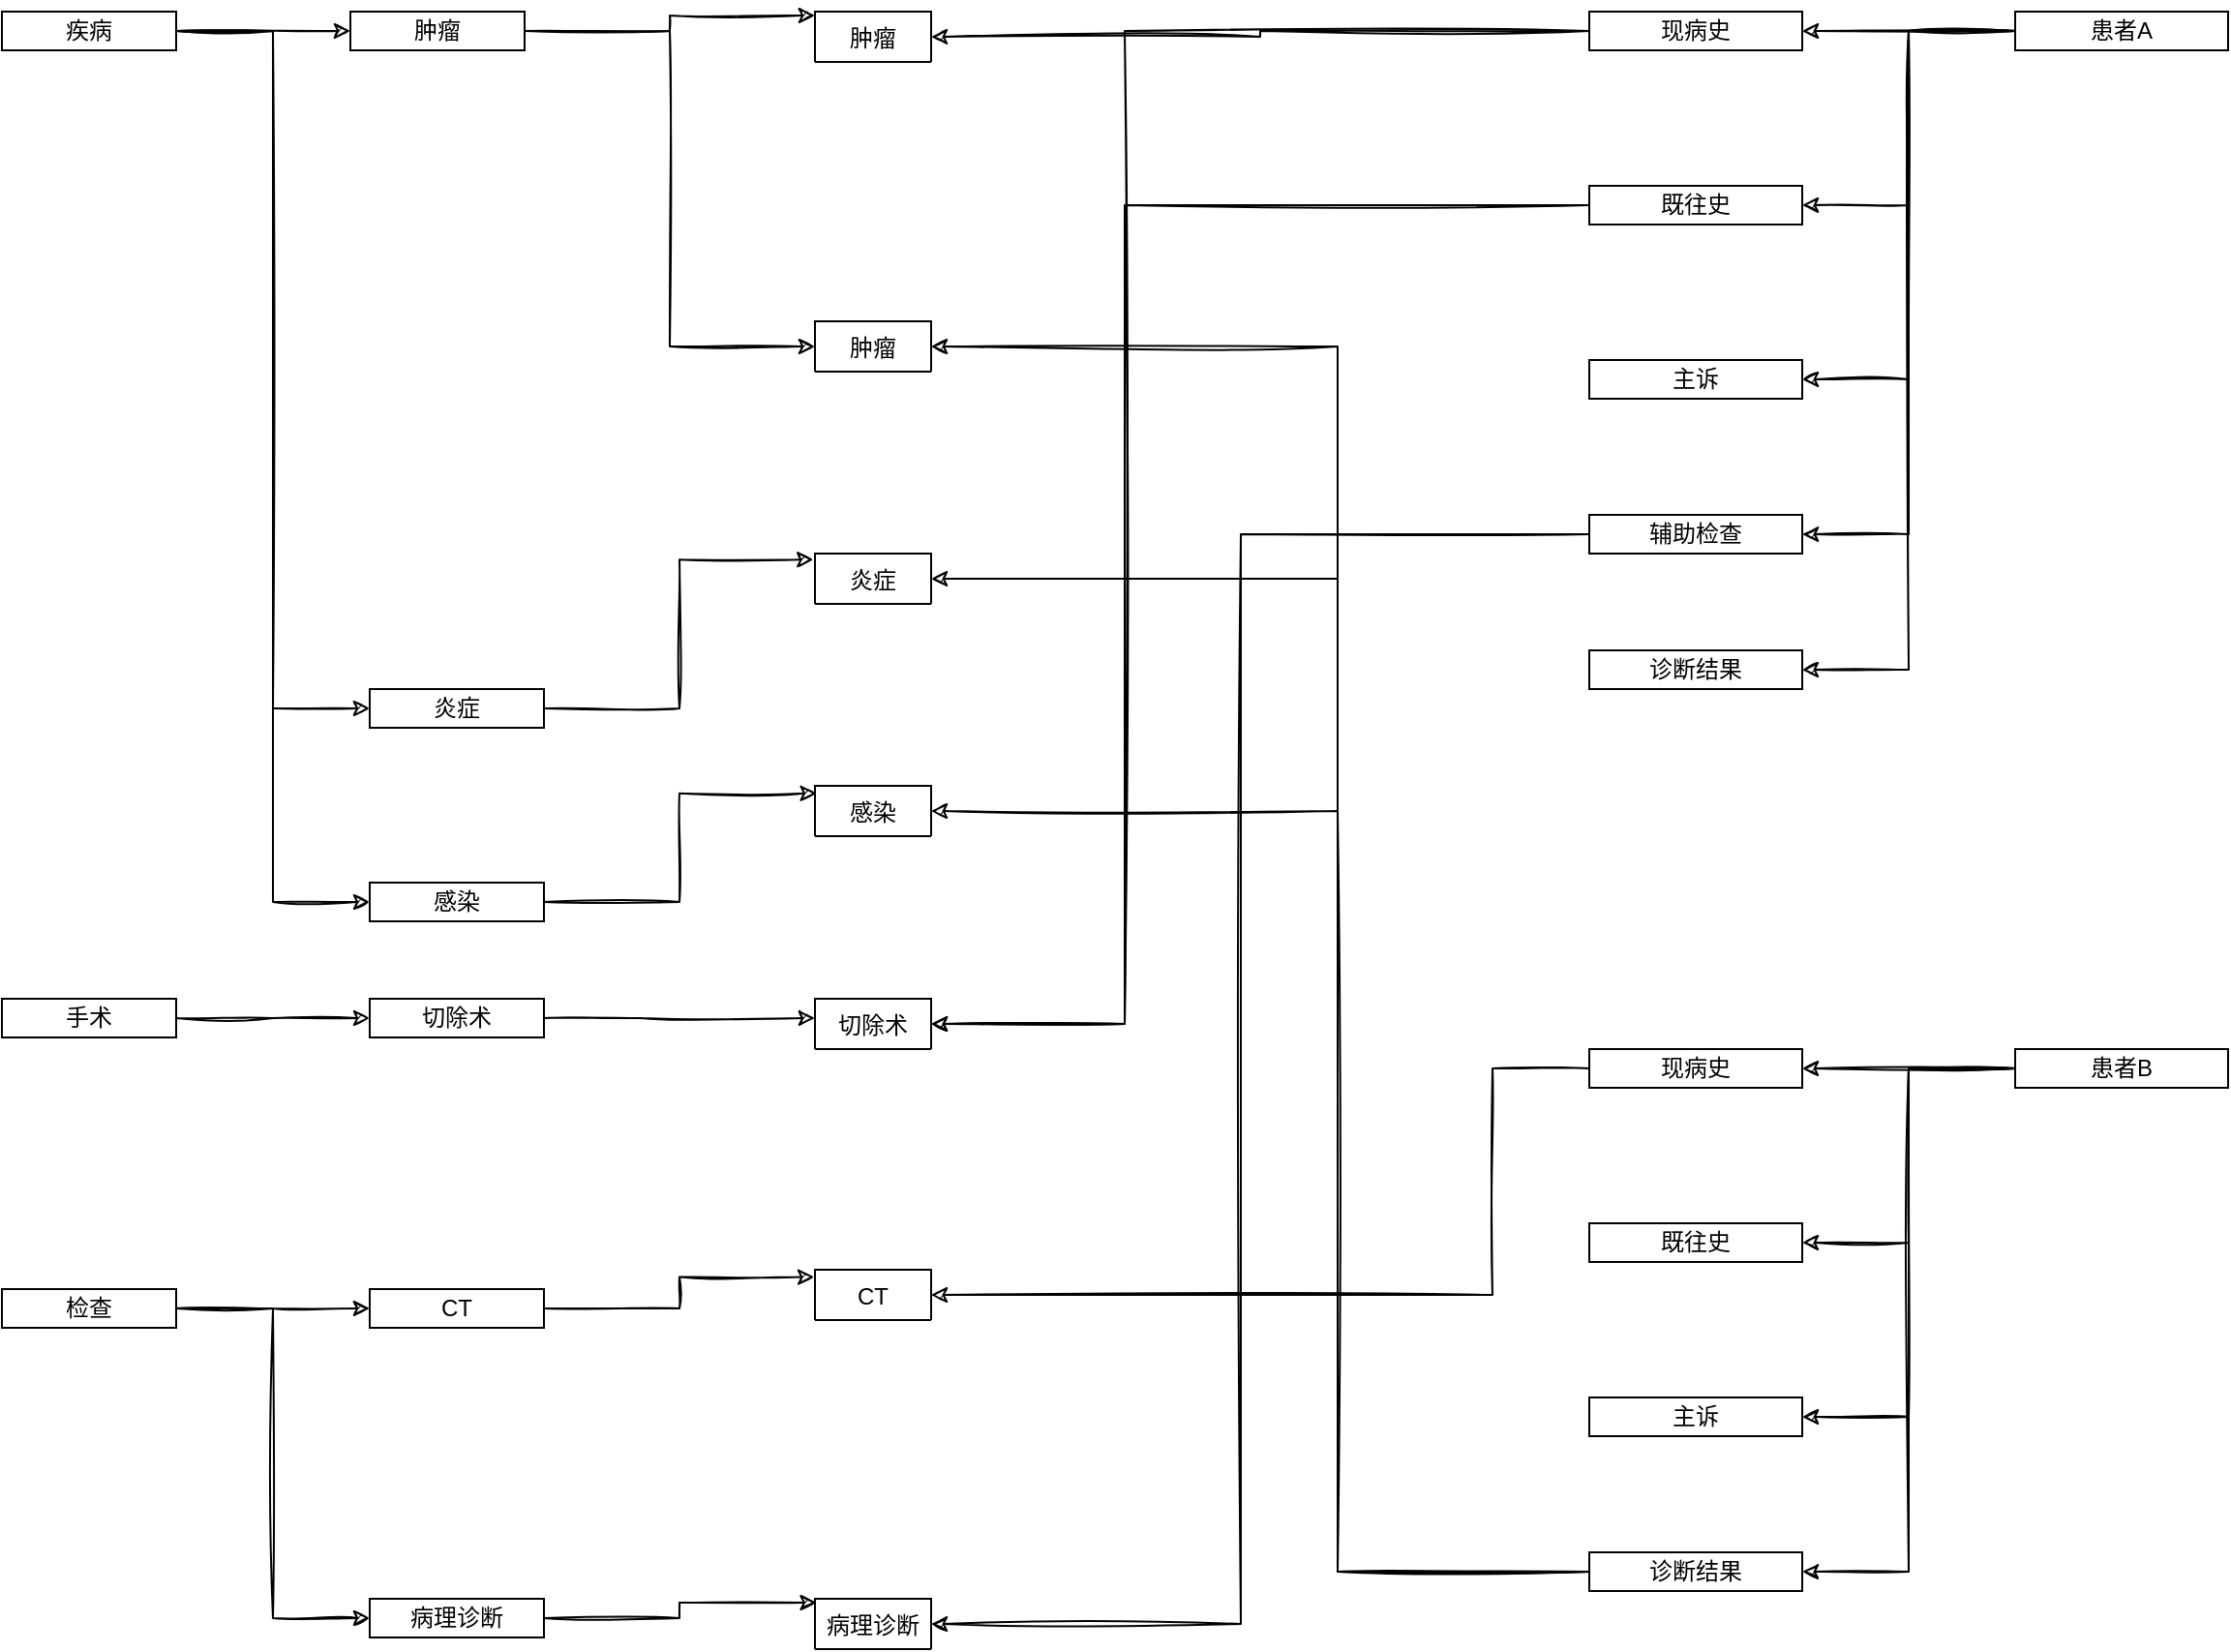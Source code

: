 <mxfile version="15.2.9" type="github">
  <diagram id="rdcxbeQPXJBi-1US10Wj" name="Page-1">
    <mxGraphModel dx="2031" dy="1007" grid="1" gridSize="10" guides="1" tooltips="1" connect="1" arrows="1" fold="1" page="1" pageScale="1" pageWidth="3300" pageHeight="4681" math="0" shadow="0">
      <root>
        <mxCell id="0" />
        <mxCell id="1" parent="0" />
        <mxCell id="RzvoCI_BBaKcWjOHwhh5-71" value="" style="edgeStyle=orthogonalEdgeStyle;rounded=0;sketch=1;orthogonalLoop=1;jettySize=auto;html=1;" edge="1" parent="1" source="RzvoCI_BBaKcWjOHwhh5-72" target="RzvoCI_BBaKcWjOHwhh5-73">
          <mxGeometry relative="1" as="geometry" />
        </mxCell>
        <mxCell id="RzvoCI_BBaKcWjOHwhh5-91" style="edgeStyle=orthogonalEdgeStyle;rounded=0;sketch=1;orthogonalLoop=1;jettySize=auto;html=1;entryX=0;entryY=0.5;entryDx=0;entryDy=0;" edge="1" parent="1" source="RzvoCI_BBaKcWjOHwhh5-72" target="RzvoCI_BBaKcWjOHwhh5-90">
          <mxGeometry relative="1" as="geometry" />
        </mxCell>
        <mxCell id="RzvoCI_BBaKcWjOHwhh5-99" style="edgeStyle=orthogonalEdgeStyle;rounded=0;sketch=1;orthogonalLoop=1;jettySize=auto;html=1;entryX=0;entryY=0.5;entryDx=0;entryDy=0;" edge="1" parent="1" source="RzvoCI_BBaKcWjOHwhh5-72" target="RzvoCI_BBaKcWjOHwhh5-95">
          <mxGeometry relative="1" as="geometry" />
        </mxCell>
        <mxCell id="RzvoCI_BBaKcWjOHwhh5-72" value="疾病" style="rounded=0;whiteSpace=wrap;html=1;" vertex="1" parent="1">
          <mxGeometry x="80" y="50" width="90" height="20" as="geometry" />
        </mxCell>
        <mxCell id="RzvoCI_BBaKcWjOHwhh5-87" style="edgeStyle=orthogonalEdgeStyle;rounded=0;sketch=1;orthogonalLoop=1;jettySize=auto;html=1;entryX=0;entryY=0.5;entryDx=0;entryDy=0;" edge="1" parent="1" source="RzvoCI_BBaKcWjOHwhh5-73" target="RzvoCI_BBaKcWjOHwhh5-85">
          <mxGeometry relative="1" as="geometry" />
        </mxCell>
        <mxCell id="RzvoCI_BBaKcWjOHwhh5-88" style="edgeStyle=orthogonalEdgeStyle;rounded=0;sketch=1;orthogonalLoop=1;jettySize=auto;html=1;entryX=0;entryY=0.077;entryDx=0;entryDy=0;entryPerimeter=0;" edge="1" parent="1" source="RzvoCI_BBaKcWjOHwhh5-73" target="RzvoCI_BBaKcWjOHwhh5-80">
          <mxGeometry relative="1" as="geometry" />
        </mxCell>
        <mxCell id="RzvoCI_BBaKcWjOHwhh5-73" value="肿瘤" style="rounded=0;whiteSpace=wrap;html=1;" vertex="1" parent="1">
          <mxGeometry x="260" y="50" width="90" height="20" as="geometry" />
        </mxCell>
        <mxCell id="RzvoCI_BBaKcWjOHwhh5-80" value="肿瘤" style="swimlane;fontStyle=0;childLayout=stackLayout;horizontal=1;startSize=26;horizontalStack=0;resizeParent=1;resizeParentMax=0;resizeLast=0;collapsible=1;marginBottom=0;" vertex="1" collapsed="1" parent="1">
          <mxGeometry x="500" y="50" width="60" height="26" as="geometry">
            <mxRectangle x="450" y="20" width="140" height="140" as="alternateBounds" />
          </mxGeometry>
        </mxCell>
        <mxCell id="RzvoCI_BBaKcWjOHwhh5-83" value="性质：恶性&#xa;部位：胰头&#xa;肿瘤最大径：3.2cm&#xa;时间：2020-12-10&#xa;状态：行胰十二指肠切&#xa;除术，手术顺利，术后&#xa;恢复良好。" style="text;strokeColor=none;fillColor=none;align=left;verticalAlign=top;spacingLeft=4;spacingRight=4;overflow=hidden;rotatable=0;points=[[0,0.5],[1,0.5]];portConstraint=eastwest;" vertex="1" parent="RzvoCI_BBaKcWjOHwhh5-80">
          <mxGeometry y="26" width="60" height="114" as="geometry" />
        </mxCell>
        <mxCell id="RzvoCI_BBaKcWjOHwhh5-85" value="肿瘤" style="swimlane;fontStyle=0;childLayout=stackLayout;horizontal=1;startSize=26;horizontalStack=0;resizeParent=1;resizeParentMax=0;resizeLast=0;collapsible=1;marginBottom=0;" vertex="1" collapsed="1" parent="1">
          <mxGeometry x="500" y="210" width="60" height="26" as="geometry">
            <mxRectangle x="450" y="180" width="140" height="100" as="alternateBounds" />
          </mxGeometry>
        </mxCell>
        <mxCell id="RzvoCI_BBaKcWjOHwhh5-86" value="性质：恶性&#xa;部位：胰头&#xa;时间：2021-01-11&#xa;状态：【空】" style="text;strokeColor=none;fillColor=none;align=left;verticalAlign=top;spacingLeft=4;spacingRight=4;overflow=hidden;rotatable=0;points=[[0,0.5],[1,0.5]];portConstraint=eastwest;" vertex="1" parent="RzvoCI_BBaKcWjOHwhh5-85">
          <mxGeometry y="26" width="60" height="74" as="geometry" />
        </mxCell>
        <mxCell id="RzvoCI_BBaKcWjOHwhh5-94" style="edgeStyle=orthogonalEdgeStyle;rounded=0;sketch=1;orthogonalLoop=1;jettySize=auto;html=1;entryX=-0.014;entryY=0.12;entryDx=0;entryDy=0;entryPerimeter=0;" edge="1" parent="1" source="RzvoCI_BBaKcWjOHwhh5-90" target="RzvoCI_BBaKcWjOHwhh5-92">
          <mxGeometry relative="1" as="geometry" />
        </mxCell>
        <mxCell id="RzvoCI_BBaKcWjOHwhh5-90" value="炎症" style="rounded=0;whiteSpace=wrap;html=1;" vertex="1" parent="1">
          <mxGeometry x="270" y="400" width="90" height="20" as="geometry" />
        </mxCell>
        <mxCell id="RzvoCI_BBaKcWjOHwhh5-92" value="炎症" style="swimlane;fontStyle=0;childLayout=stackLayout;horizontal=1;startSize=26;horizontalStack=0;resizeParent=1;resizeParentMax=0;resizeLast=0;collapsible=1;marginBottom=0;" vertex="1" collapsed="1" parent="1">
          <mxGeometry x="500" y="330" width="60" height="26" as="geometry">
            <mxRectangle x="450" y="300" width="140" height="100" as="alternateBounds" />
          </mxGeometry>
        </mxCell>
        <mxCell id="RzvoCI_BBaKcWjOHwhh5-93" value="部位：胆囊&#xa;伴随：胆囊结石&#xa;时间：2021-01-11&#xa;状态：【空】" style="text;strokeColor=none;fillColor=none;align=left;verticalAlign=top;spacingLeft=4;spacingRight=4;overflow=hidden;rotatable=0;points=[[0,0.5],[1,0.5]];portConstraint=eastwest;" vertex="1" parent="RzvoCI_BBaKcWjOHwhh5-92">
          <mxGeometry y="26" width="60" height="74" as="geometry" />
        </mxCell>
        <mxCell id="RzvoCI_BBaKcWjOHwhh5-100" style="edgeStyle=orthogonalEdgeStyle;rounded=0;sketch=1;orthogonalLoop=1;jettySize=auto;html=1;entryX=0.014;entryY=0.15;entryDx=0;entryDy=0;entryPerimeter=0;" edge="1" parent="1" source="RzvoCI_BBaKcWjOHwhh5-95" target="RzvoCI_BBaKcWjOHwhh5-97">
          <mxGeometry relative="1" as="geometry" />
        </mxCell>
        <mxCell id="RzvoCI_BBaKcWjOHwhh5-95" value="感染" style="rounded=0;whiteSpace=wrap;html=1;" vertex="1" parent="1">
          <mxGeometry x="270" y="500" width="90" height="20" as="geometry" />
        </mxCell>
        <mxCell id="RzvoCI_BBaKcWjOHwhh5-97" value="感染" style="swimlane;fontStyle=0;childLayout=stackLayout;horizontal=1;startSize=26;horizontalStack=0;resizeParent=1;resizeParentMax=0;resizeLast=0;collapsible=1;marginBottom=0;" vertex="1" collapsed="1" parent="1">
          <mxGeometry x="500" y="450" width="60" height="26" as="geometry">
            <mxRectangle x="450" y="420" width="140" height="80" as="alternateBounds" />
          </mxGeometry>
        </mxCell>
        <mxCell id="RzvoCI_BBaKcWjOHwhh5-98" value="部位：胆道&#xa;时间：2021-01-11&#xa;状态：【空】" style="text;strokeColor=none;fillColor=none;align=left;verticalAlign=top;spacingLeft=4;spacingRight=4;overflow=hidden;rotatable=0;points=[[0,0.5],[1,0.5]];portConstraint=eastwest;" vertex="1" parent="RzvoCI_BBaKcWjOHwhh5-97">
          <mxGeometry y="26" width="60" height="54" as="geometry" />
        </mxCell>
        <mxCell id="RzvoCI_BBaKcWjOHwhh5-102" style="edgeStyle=orthogonalEdgeStyle;rounded=0;sketch=1;orthogonalLoop=1;jettySize=auto;html=1;" edge="1" parent="1" source="RzvoCI_BBaKcWjOHwhh5-101">
          <mxGeometry relative="1" as="geometry">
            <mxPoint x="270" y="570" as="targetPoint" />
          </mxGeometry>
        </mxCell>
        <mxCell id="RzvoCI_BBaKcWjOHwhh5-101" value="手术" style="rounded=0;whiteSpace=wrap;html=1;" vertex="1" parent="1">
          <mxGeometry x="80" y="560" width="90" height="20" as="geometry" />
        </mxCell>
        <mxCell id="RzvoCI_BBaKcWjOHwhh5-104" style="edgeStyle=orthogonalEdgeStyle;rounded=0;sketch=1;orthogonalLoop=1;jettySize=auto;html=1;" edge="1" parent="1" source="RzvoCI_BBaKcWjOHwhh5-103">
          <mxGeometry relative="1" as="geometry">
            <mxPoint x="500" y="570" as="targetPoint" />
            <Array as="points">
              <mxPoint x="410" y="570" />
              <mxPoint x="410" y="570" />
            </Array>
          </mxGeometry>
        </mxCell>
        <mxCell id="RzvoCI_BBaKcWjOHwhh5-103" value="切除术" style="rounded=0;whiteSpace=wrap;html=1;" vertex="1" parent="1">
          <mxGeometry x="270" y="560" width="90" height="20" as="geometry" />
        </mxCell>
        <mxCell id="RzvoCI_BBaKcWjOHwhh5-105" value="切除术" style="swimlane;fontStyle=0;childLayout=stackLayout;horizontal=1;startSize=26;horizontalStack=0;resizeParent=1;resizeParentMax=0;resizeLast=0;collapsible=1;marginBottom=0;" vertex="1" collapsed="1" parent="1">
          <mxGeometry x="500" y="560" width="60" height="26" as="geometry">
            <mxRectangle x="450" y="530" width="140" height="100" as="alternateBounds" />
          </mxGeometry>
        </mxCell>
        <mxCell id="RzvoCI_BBaKcWjOHwhh5-106" value="部位：胰十二指肠&#xa;时间：2020-12-10&#xa;状态：手术顺利，术后&#xa;恢复良好。" style="text;strokeColor=none;fillColor=none;align=left;verticalAlign=top;spacingLeft=4;spacingRight=4;overflow=hidden;rotatable=0;points=[[0,0.5],[1,0.5]];portConstraint=eastwest;" vertex="1" parent="RzvoCI_BBaKcWjOHwhh5-105">
          <mxGeometry y="26" width="60" height="74" as="geometry" />
        </mxCell>
        <mxCell id="RzvoCI_BBaKcWjOHwhh5-108" style="edgeStyle=orthogonalEdgeStyle;rounded=0;sketch=1;orthogonalLoop=1;jettySize=auto;html=1;" edge="1" parent="1" source="RzvoCI_BBaKcWjOHwhh5-107">
          <mxGeometry relative="1" as="geometry">
            <mxPoint x="270" y="720" as="targetPoint" />
          </mxGeometry>
        </mxCell>
        <mxCell id="RzvoCI_BBaKcWjOHwhh5-119" style="edgeStyle=orthogonalEdgeStyle;rounded=0;sketch=1;orthogonalLoop=1;jettySize=auto;html=1;entryX=0;entryY=0.5;entryDx=0;entryDy=0;" edge="1" parent="1" source="RzvoCI_BBaKcWjOHwhh5-107" target="RzvoCI_BBaKcWjOHwhh5-117">
          <mxGeometry relative="1" as="geometry" />
        </mxCell>
        <mxCell id="RzvoCI_BBaKcWjOHwhh5-107" value="检查" style="rounded=0;whiteSpace=wrap;html=1;" vertex="1" parent="1">
          <mxGeometry x="80" y="710" width="90" height="20" as="geometry" />
        </mxCell>
        <mxCell id="RzvoCI_BBaKcWjOHwhh5-112" style="edgeStyle=orthogonalEdgeStyle;rounded=0;sketch=1;orthogonalLoop=1;jettySize=auto;html=1;entryX=-0.007;entryY=0.146;entryDx=0;entryDy=0;entryPerimeter=0;" edge="1" parent="1" source="RzvoCI_BBaKcWjOHwhh5-109" target="RzvoCI_BBaKcWjOHwhh5-110">
          <mxGeometry relative="1" as="geometry" />
        </mxCell>
        <mxCell id="RzvoCI_BBaKcWjOHwhh5-109" value="CT" style="rounded=0;whiteSpace=wrap;html=1;" vertex="1" parent="1">
          <mxGeometry x="270" y="710" width="90" height="20" as="geometry" />
        </mxCell>
        <mxCell id="RzvoCI_BBaKcWjOHwhh5-110" value="CT" style="swimlane;fontStyle=0;childLayout=stackLayout;horizontal=1;startSize=26;horizontalStack=0;resizeParent=1;resizeParentMax=0;resizeLast=0;collapsible=1;marginBottom=0;" vertex="1" collapsed="1" parent="1">
          <mxGeometry x="500" y="700" width="60" height="26" as="geometry">
            <mxRectangle x="450" y="670" width="140" height="130" as="alternateBounds" />
          </mxGeometry>
        </mxCell>
        <mxCell id="RzvoCI_BBaKcWjOHwhh5-111" value="部位：上腹部&#xa;增强：是&#xa;结果：胰头部占位，待&#xa;排伴肝内外胆管及主胰&#xa;管扩张，胰腺实质内多&#xa;发囊样低密度灶。" style="text;strokeColor=none;fillColor=none;align=left;verticalAlign=top;spacingLeft=4;spacingRight=4;overflow=hidden;rotatable=0;points=[[0,0.5],[1,0.5]];portConstraint=eastwest;" vertex="1" parent="RzvoCI_BBaKcWjOHwhh5-110">
          <mxGeometry y="26" width="60" height="104" as="geometry" />
        </mxCell>
        <mxCell id="RzvoCI_BBaKcWjOHwhh5-115" value="病理诊断" style="swimlane;fontStyle=0;childLayout=stackLayout;horizontal=1;startSize=26;horizontalStack=0;resizeParent=1;resizeParentMax=0;resizeLast=0;collapsible=1;marginBottom=0;" vertex="1" collapsed="1" parent="1">
          <mxGeometry x="500" y="870" width="60" height="26" as="geometry">
            <mxRectangle x="450" y="840" width="140" height="380" as="alternateBounds" />
          </mxGeometry>
        </mxCell>
        <mxCell id="RzvoCI_BBaKcWjOHwhh5-116" value="日期：2021-12-26&#xa;结果：（胰头）中分化&#xa;导管腺癌，肿瘤最大径&#xa;约3.2cm；（胆囊）慢&#xa;性胆囊炎。&#xa;免疫组化:&#xa;CAM5.2:(+)&#xa;CDX2:(部分+)&#xa;P53:(突变型，50%)&#xa;KI67:(+，60%)&#xa;MUC1:(+)&#xa;MUC2:(小灶+)&#xa;MUC5:(+)&#xa;MUC6:(少部分+)&#xa;MLH1:(+)&#xa;MSH2:(+)&#xa;PMS2:(+)&#xa;MSH6:(+)&#xa;其他:&#xa;淋巴细胞呈：&#xa;CD4(+，30%)&#xa;CD8(+，20%)&#xa;CD20(+，2%)&#xa;EGFR:（阴性）无扩增。" style="text;strokeColor=none;fillColor=none;align=left;verticalAlign=top;spacingLeft=4;spacingRight=4;overflow=hidden;rotatable=0;points=[[0,0.5],[1,0.5]];portConstraint=eastwest;" vertex="1" parent="RzvoCI_BBaKcWjOHwhh5-115">
          <mxGeometry y="26" width="60" height="354" as="geometry" />
        </mxCell>
        <mxCell id="RzvoCI_BBaKcWjOHwhh5-118" style="edgeStyle=orthogonalEdgeStyle;rounded=0;sketch=1;orthogonalLoop=1;jettySize=auto;html=1;entryX=0.014;entryY=0.077;entryDx=0;entryDy=0;entryPerimeter=0;" edge="1" parent="1" source="RzvoCI_BBaKcWjOHwhh5-117" target="RzvoCI_BBaKcWjOHwhh5-115">
          <mxGeometry relative="1" as="geometry" />
        </mxCell>
        <mxCell id="RzvoCI_BBaKcWjOHwhh5-117" value="病理诊断" style="rounded=0;whiteSpace=wrap;html=1;" vertex="1" parent="1">
          <mxGeometry x="270" y="870" width="90" height="20" as="geometry" />
        </mxCell>
        <mxCell id="RzvoCI_BBaKcWjOHwhh5-136" style="edgeStyle=orthogonalEdgeStyle;rounded=0;sketch=1;orthogonalLoop=1;jettySize=auto;html=1;entryX=1;entryY=0.5;entryDx=0;entryDy=0;" edge="1" parent="1" source="RzvoCI_BBaKcWjOHwhh5-131" target="RzvoCI_BBaKcWjOHwhh5-132">
          <mxGeometry relative="1" as="geometry" />
        </mxCell>
        <mxCell id="RzvoCI_BBaKcWjOHwhh5-137" style="edgeStyle=orthogonalEdgeStyle;rounded=0;sketch=1;orthogonalLoop=1;jettySize=auto;html=1;entryX=1;entryY=0.5;entryDx=0;entryDy=0;" edge="1" parent="1" source="RzvoCI_BBaKcWjOHwhh5-131" target="RzvoCI_BBaKcWjOHwhh5-133">
          <mxGeometry relative="1" as="geometry" />
        </mxCell>
        <mxCell id="RzvoCI_BBaKcWjOHwhh5-138" style="edgeStyle=orthogonalEdgeStyle;rounded=0;sketch=1;orthogonalLoop=1;jettySize=auto;html=1;entryX=1;entryY=0.5;entryDx=0;entryDy=0;" edge="1" parent="1" source="RzvoCI_BBaKcWjOHwhh5-131" target="RzvoCI_BBaKcWjOHwhh5-134">
          <mxGeometry relative="1" as="geometry" />
        </mxCell>
        <mxCell id="RzvoCI_BBaKcWjOHwhh5-139" style="edgeStyle=orthogonalEdgeStyle;rounded=0;sketch=1;orthogonalLoop=1;jettySize=auto;html=1;entryX=1;entryY=0.5;entryDx=0;entryDy=0;" edge="1" parent="1" source="RzvoCI_BBaKcWjOHwhh5-131" target="RzvoCI_BBaKcWjOHwhh5-135">
          <mxGeometry relative="1" as="geometry" />
        </mxCell>
        <mxCell id="RzvoCI_BBaKcWjOHwhh5-154" style="edgeStyle=orthogonalEdgeStyle;rounded=0;sketch=1;orthogonalLoop=1;jettySize=auto;html=1;entryX=1;entryY=0.5;entryDx=0;entryDy=0;" edge="1" parent="1" source="RzvoCI_BBaKcWjOHwhh5-131" target="RzvoCI_BBaKcWjOHwhh5-153">
          <mxGeometry relative="1" as="geometry" />
        </mxCell>
        <mxCell id="RzvoCI_BBaKcWjOHwhh5-131" value="患者A" style="rounded=0;whiteSpace=wrap;html=1;" vertex="1" parent="1">
          <mxGeometry x="1120" y="50" width="110" height="20" as="geometry" />
        </mxCell>
        <mxCell id="RzvoCI_BBaKcWjOHwhh5-149" style="edgeStyle=orthogonalEdgeStyle;rounded=0;sketch=1;orthogonalLoop=1;jettySize=auto;html=1;entryX=1;entryY=0.5;entryDx=0;entryDy=0;" edge="1" parent="1" source="RzvoCI_BBaKcWjOHwhh5-132" target="RzvoCI_BBaKcWjOHwhh5-80">
          <mxGeometry relative="1" as="geometry" />
        </mxCell>
        <mxCell id="RzvoCI_BBaKcWjOHwhh5-150" style="edgeStyle=orthogonalEdgeStyle;rounded=0;sketch=1;orthogonalLoop=1;jettySize=auto;html=1;entryX=1;entryY=0.5;entryDx=0;entryDy=0;" edge="1" parent="1" source="RzvoCI_BBaKcWjOHwhh5-132" target="RzvoCI_BBaKcWjOHwhh5-105">
          <mxGeometry relative="1" as="geometry">
            <Array as="points">
              <mxPoint x="660" y="60" />
              <mxPoint x="660" y="573" />
            </Array>
          </mxGeometry>
        </mxCell>
        <mxCell id="RzvoCI_BBaKcWjOHwhh5-132" value="现病史" style="rounded=0;whiteSpace=wrap;html=1;" vertex="1" parent="1">
          <mxGeometry x="900" y="50" width="110" height="20" as="geometry" />
        </mxCell>
        <mxCell id="RzvoCI_BBaKcWjOHwhh5-151" style="edgeStyle=orthogonalEdgeStyle;rounded=0;sketch=1;orthogonalLoop=1;jettySize=auto;html=1;entryX=1;entryY=0.5;entryDx=0;entryDy=0;" edge="1" parent="1" source="RzvoCI_BBaKcWjOHwhh5-133" target="RzvoCI_BBaKcWjOHwhh5-105">
          <mxGeometry relative="1" as="geometry">
            <Array as="points">
              <mxPoint x="660" y="150" />
              <mxPoint x="660" y="573" />
            </Array>
          </mxGeometry>
        </mxCell>
        <mxCell id="RzvoCI_BBaKcWjOHwhh5-133" value="既往史" style="rounded=0;whiteSpace=wrap;html=1;" vertex="1" parent="1">
          <mxGeometry x="900" y="140" width="110" height="20" as="geometry" />
        </mxCell>
        <mxCell id="RzvoCI_BBaKcWjOHwhh5-134" value="主诉" style="rounded=0;whiteSpace=wrap;html=1;" vertex="1" parent="1">
          <mxGeometry x="900" y="230" width="110" height="20" as="geometry" />
        </mxCell>
        <mxCell id="RzvoCI_BBaKcWjOHwhh5-155" style="edgeStyle=orthogonalEdgeStyle;rounded=0;sketch=1;orthogonalLoop=1;jettySize=auto;html=1;entryX=1;entryY=0.5;entryDx=0;entryDy=0;" edge="1" parent="1" source="RzvoCI_BBaKcWjOHwhh5-135" target="RzvoCI_BBaKcWjOHwhh5-115">
          <mxGeometry relative="1" as="geometry">
            <Array as="points">
              <mxPoint x="720" y="320" />
              <mxPoint x="720" y="883" />
            </Array>
          </mxGeometry>
        </mxCell>
        <mxCell id="RzvoCI_BBaKcWjOHwhh5-135" value="辅助检查" style="rounded=0;whiteSpace=wrap;html=1;" vertex="1" parent="1">
          <mxGeometry x="900" y="310" width="110" height="20" as="geometry" />
        </mxCell>
        <mxCell id="RzvoCI_BBaKcWjOHwhh5-140" style="edgeStyle=orthogonalEdgeStyle;rounded=0;sketch=1;orthogonalLoop=1;jettySize=auto;html=1;entryX=1;entryY=0.5;entryDx=0;entryDy=0;" edge="1" parent="1" source="RzvoCI_BBaKcWjOHwhh5-144" target="RzvoCI_BBaKcWjOHwhh5-145">
          <mxGeometry relative="1" as="geometry" />
        </mxCell>
        <mxCell id="RzvoCI_BBaKcWjOHwhh5-141" style="edgeStyle=orthogonalEdgeStyle;rounded=0;sketch=1;orthogonalLoop=1;jettySize=auto;html=1;entryX=1;entryY=0.5;entryDx=0;entryDy=0;" edge="1" parent="1" source="RzvoCI_BBaKcWjOHwhh5-144" target="RzvoCI_BBaKcWjOHwhh5-146">
          <mxGeometry relative="1" as="geometry" />
        </mxCell>
        <mxCell id="RzvoCI_BBaKcWjOHwhh5-142" style="edgeStyle=orthogonalEdgeStyle;rounded=0;sketch=1;orthogonalLoop=1;jettySize=auto;html=1;entryX=1;entryY=0.5;entryDx=0;entryDy=0;" edge="1" parent="1" source="RzvoCI_BBaKcWjOHwhh5-144" target="RzvoCI_BBaKcWjOHwhh5-147">
          <mxGeometry relative="1" as="geometry" />
        </mxCell>
        <mxCell id="RzvoCI_BBaKcWjOHwhh5-143" style="edgeStyle=orthogonalEdgeStyle;rounded=0;sketch=1;orthogonalLoop=1;jettySize=auto;html=1;entryX=1;entryY=0.5;entryDx=0;entryDy=0;" edge="1" parent="1" source="RzvoCI_BBaKcWjOHwhh5-144" target="RzvoCI_BBaKcWjOHwhh5-148">
          <mxGeometry relative="1" as="geometry" />
        </mxCell>
        <mxCell id="RzvoCI_BBaKcWjOHwhh5-144" value="患者B" style="rounded=0;whiteSpace=wrap;html=1;" vertex="1" parent="1">
          <mxGeometry x="1120" y="586" width="110" height="20" as="geometry" />
        </mxCell>
        <mxCell id="RzvoCI_BBaKcWjOHwhh5-157" style="edgeStyle=orthogonalEdgeStyle;rounded=0;sketch=1;orthogonalLoop=1;jettySize=auto;html=1;entryX=1;entryY=0.5;entryDx=0;entryDy=0;" edge="1" parent="1" source="RzvoCI_BBaKcWjOHwhh5-145" target="RzvoCI_BBaKcWjOHwhh5-110">
          <mxGeometry relative="1" as="geometry">
            <Array as="points">
              <mxPoint x="850" y="596" />
              <mxPoint x="850" y="713" />
            </Array>
          </mxGeometry>
        </mxCell>
        <mxCell id="RzvoCI_BBaKcWjOHwhh5-145" value="现病史" style="rounded=0;whiteSpace=wrap;html=1;" vertex="1" parent="1">
          <mxGeometry x="900" y="586" width="110" height="20" as="geometry" />
        </mxCell>
        <mxCell id="RzvoCI_BBaKcWjOHwhh5-146" value="既往史" style="rounded=0;whiteSpace=wrap;html=1;" vertex="1" parent="1">
          <mxGeometry x="900" y="676" width="110" height="20" as="geometry" />
        </mxCell>
        <mxCell id="RzvoCI_BBaKcWjOHwhh5-147" value="主诉" style="rounded=0;whiteSpace=wrap;html=1;" vertex="1" parent="1">
          <mxGeometry x="900" y="766" width="110" height="20" as="geometry" />
        </mxCell>
        <mxCell id="RzvoCI_BBaKcWjOHwhh5-159" style="edgeStyle=orthogonalEdgeStyle;rounded=0;sketch=1;orthogonalLoop=1;jettySize=auto;html=1;entryX=1;entryY=0.5;entryDx=0;entryDy=0;" edge="1" parent="1" source="RzvoCI_BBaKcWjOHwhh5-148" target="RzvoCI_BBaKcWjOHwhh5-85">
          <mxGeometry relative="1" as="geometry">
            <Array as="points">
              <mxPoint x="770" y="856" />
              <mxPoint x="770" y="223" />
            </Array>
          </mxGeometry>
        </mxCell>
        <mxCell id="RzvoCI_BBaKcWjOHwhh5-160" style="edgeStyle=orthogonalEdgeStyle;rounded=0;sketch=1;orthogonalLoop=1;jettySize=auto;html=1;entryX=1;entryY=0.5;entryDx=0;entryDy=0;" edge="1" parent="1" source="RzvoCI_BBaKcWjOHwhh5-148" target="RzvoCI_BBaKcWjOHwhh5-92">
          <mxGeometry relative="1" as="geometry">
            <Array as="points">
              <mxPoint x="770" y="856" />
              <mxPoint x="770" y="343" />
            </Array>
          </mxGeometry>
        </mxCell>
        <mxCell id="RzvoCI_BBaKcWjOHwhh5-161" style="edgeStyle=orthogonalEdgeStyle;rounded=0;sketch=1;orthogonalLoop=1;jettySize=auto;html=1;entryX=1;entryY=0.5;entryDx=0;entryDy=0;" edge="1" parent="1" source="RzvoCI_BBaKcWjOHwhh5-148" target="RzvoCI_BBaKcWjOHwhh5-97">
          <mxGeometry relative="1" as="geometry">
            <Array as="points">
              <mxPoint x="770" y="856" />
              <mxPoint x="770" y="463" />
            </Array>
          </mxGeometry>
        </mxCell>
        <mxCell id="RzvoCI_BBaKcWjOHwhh5-148" value="诊断结果" style="rounded=0;whiteSpace=wrap;html=1;" vertex="1" parent="1">
          <mxGeometry x="900" y="846" width="110" height="20" as="geometry" />
        </mxCell>
        <mxCell id="RzvoCI_BBaKcWjOHwhh5-153" value="诊断结果" style="rounded=0;whiteSpace=wrap;html=1;" vertex="1" parent="1">
          <mxGeometry x="900" y="380" width="110" height="20" as="geometry" />
        </mxCell>
      </root>
    </mxGraphModel>
  </diagram>
</mxfile>
